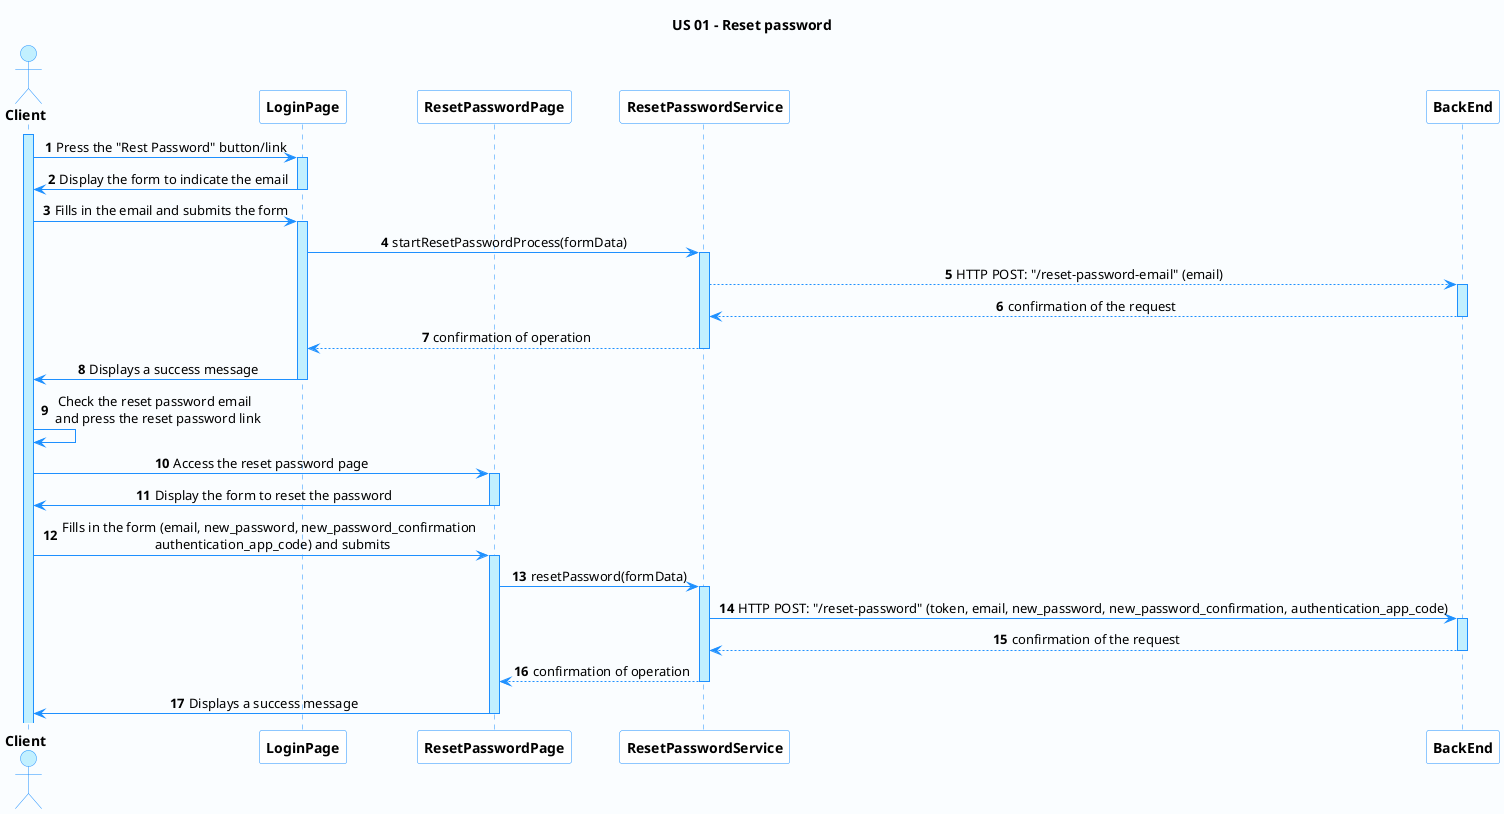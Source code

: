 @startuml

'-Style----------------------------------------------------------------------------------------------------------------

autonumber

skinparam DefaultTextAlignment center

skinparam BackgroundColor #fafdff

skinparam participant {
BackgroundColor AWS_BG_COLOR
BorderColor AWS_BORDER_COLOR
}

skinparam sequence {
LifeLineBorderColor DodgerBlue
LifeLineBackgroundColor APPLICATION

ActorBackgroundColor APPLICATION
ActorBorderColor DodgerBlue

BackgroundColor #FFFFFF
ArrowColor DodgerBlue
BorderColor DodgerBlue
ParticipantBorderColor DodgerBlue

GroupBorderColor #082642
GroupBackgroundColor APPLICATION
}

'-Title----------------------------------------------------------------------------------------------------------------

title US 01 - Reset password

'-Actors/Participants--------------------------------------------------------------------------------------------------

actor "<b>Client" as A

participant "<b>LoginPage" as LP
participant "<b>ResetPasswordPage" as RPP
participant "<b>ResetPasswordService" as RPS
participant "<b>BackEnd" as BE

'-Associations---------------------------------------------------------------------------------------------------------

activate A

A -> LP: Press the "Rest Password" button/link
activate LP

LP -> A: Display the form to indicate the email
deactivate LP

A -> LP: Fills in the email and submits the form
activate LP

LP -> RPS: startResetPasswordProcess(formData)

activate RPS
RPS --> BE : HTTP POST: "/reset-password-email" (email)

activate BE
BE --> RPS : confirmation of the request
deactivate BE

RPS --> LP : confirmation of operation
deactivate RPS

LP -> A: Displays a success message
deactivate LP

A -> A: Check the reset password email \n and press the reset password link

A -> RPP: Access the reset password page

activate RPP
RPP -> A: Display the form to reset the password
deactivate RPP

A -> RPP: Fills in the form (email, new_password, new_password_confirmation \n authentication_app_code) and submits

activate RPP
RPP -> RPS: resetPassword(formData)

activate RPS

RPS -> BE: HTTP POST: "/reset-password" (token, email, new_password, new_password_confirmation, authentication_app_code)

activate BE
BE --> RPS : confirmation of the request
deactivate BE

RPS --> RPP : confirmation of operation
deactivate RPS

RPP -> A: Displays a success message
deactivate RPP


'----------------------------------------------------------------------------------------------------------------------

@enduml